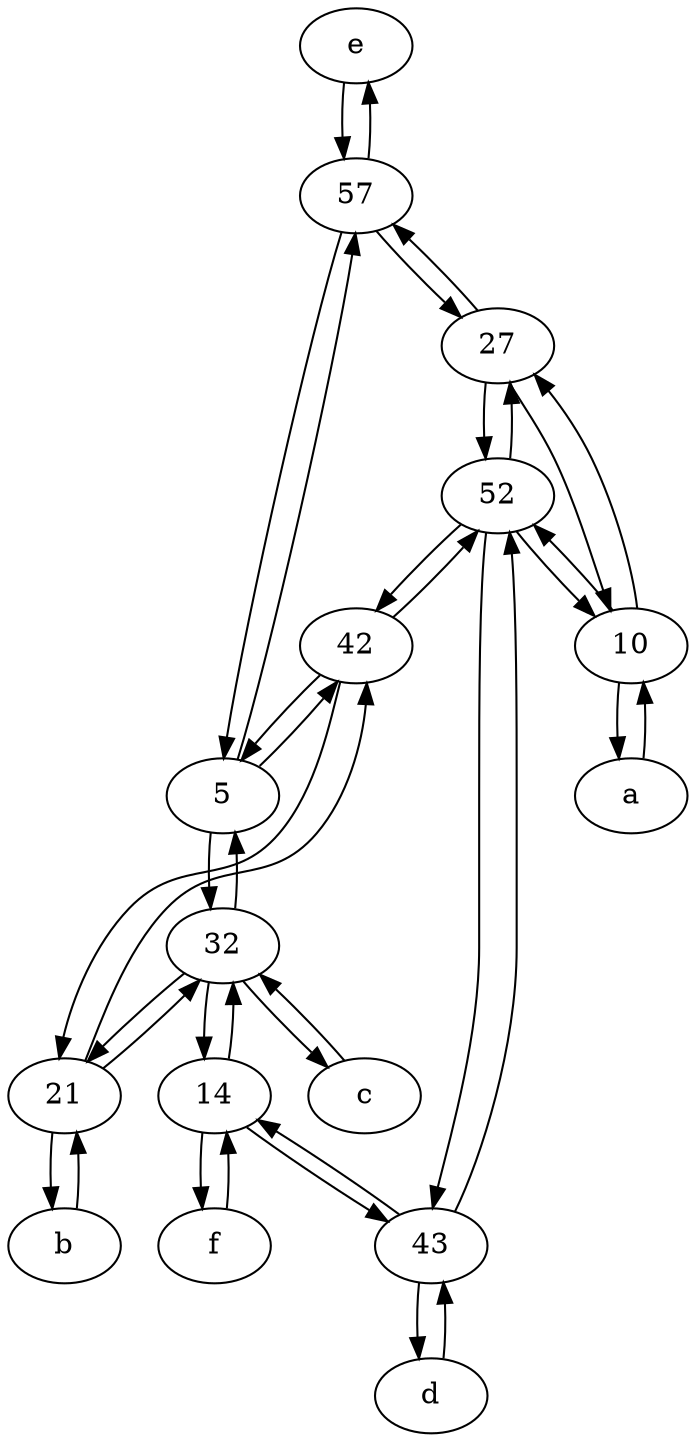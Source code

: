 digraph  {
	e [pos="30,50!"];
	57;
	42;
	b [pos="50,20!"];
	10;
	5;
	d [pos="20,30!"];
	c [pos="20,10!"];
	21;
	32;
	52;
	14;
	27;
	43;
	a [pos="40,10!"];
	f [pos="15,45!"];
	52 -> 43;
	57 -> 5;
	14 -> 32;
	21 -> b;
	10 -> 27;
	5 -> 32;
	42 -> 52;
	43 -> d;
	b -> 21;
	a -> 10;
	43 -> 52;
	43 -> 14;
	57 -> 27;
	5 -> 42;
	42 -> 5;
	52 -> 27;
	27 -> 52;
	14 -> 43;
	32 -> 14;
	32 -> c;
	52 -> 10;
	21 -> 32;
	32 -> 21;
	32 -> 5;
	21 -> 42;
	10 -> 52;
	27 -> 10;
	e -> 57;
	f -> 14;
	42 -> 21;
	14 -> f;
	27 -> 57;
	c -> 32;
	10 -> a;
	5 -> 57;
	52 -> 42;
	d -> 43;
	57 -> e;

	}
